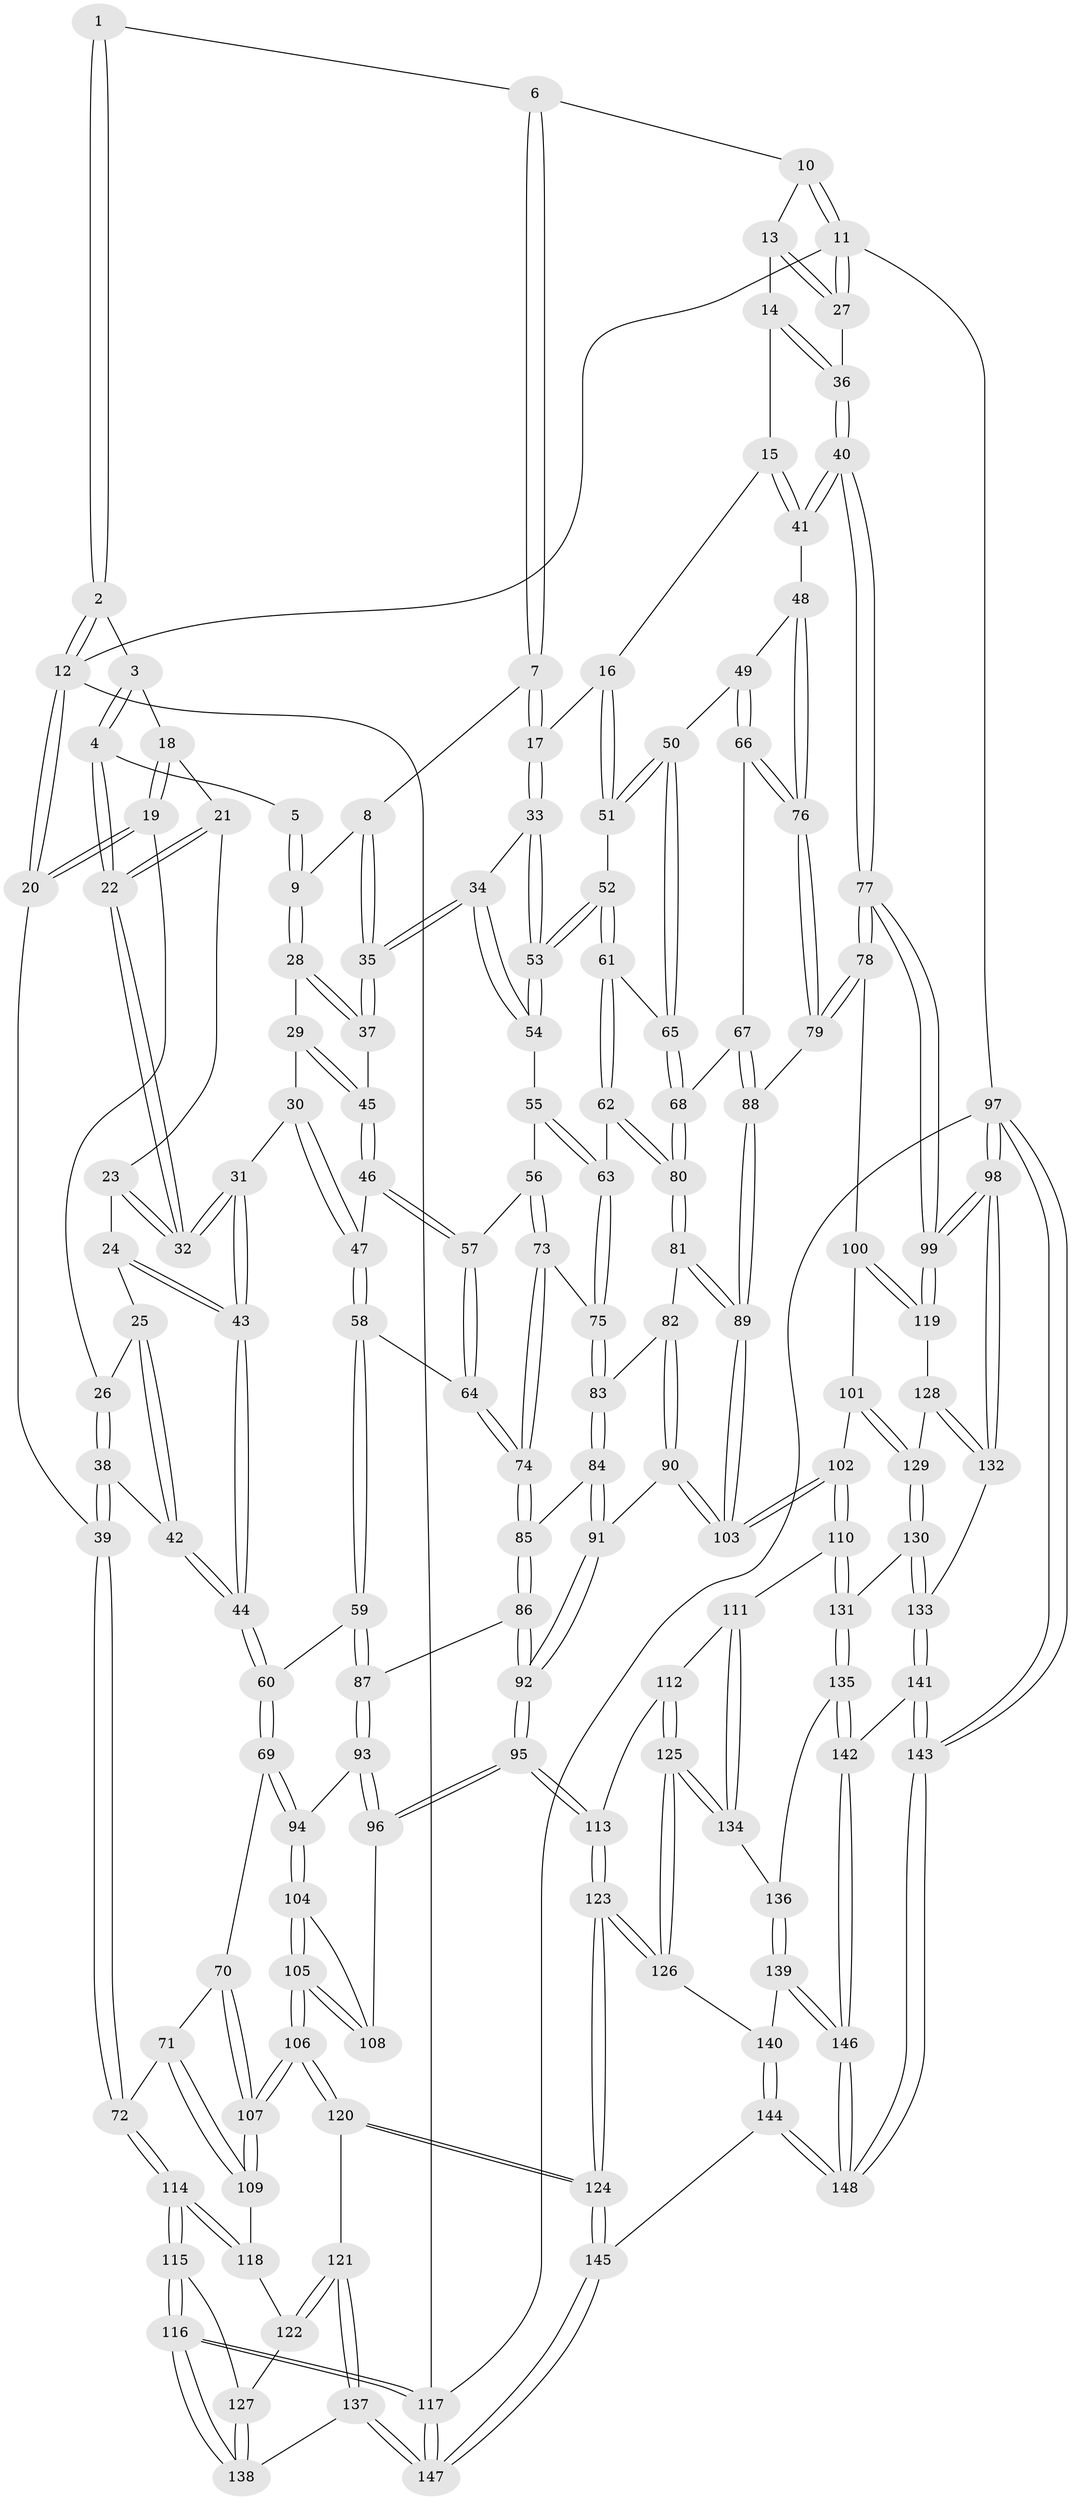 // Generated by graph-tools (version 1.1) at 2025/38/03/09/25 02:38:34]
// undirected, 148 vertices, 367 edges
graph export_dot {
graph [start="1"]
  node [color=gray90,style=filled];
  1 [pos="+0.41507746467133033+0"];
  2 [pos="+0+0"];
  3 [pos="+0.10189570998855417+0"];
  4 [pos="+0.31462795067238863+0.12197201028526444"];
  5 [pos="+0.40701373820527664+0.017787920323376612"];
  6 [pos="+0.7205625132636284+0"];
  7 [pos="+0.6875093099273459+0"];
  8 [pos="+0.5557534862342663+0.12212123148753908"];
  9 [pos="+0.4712857952095861+0.14749109423577325"];
  10 [pos="+0.7822686370079865+0"];
  11 [pos="+1+0"];
  12 [pos="+0+0"];
  13 [pos="+0.8955771027174955+0.08274103101196686"];
  14 [pos="+0.8884302379435792+0.1532595347421162"];
  15 [pos="+0.8717630179044777+0.18805611249354723"];
  16 [pos="+0.7853852004292754+0.2253096258442127"];
  17 [pos="+0.7209926755567218+0.2096079987423015"];
  18 [pos="+0.1672423908525382+0.08550965511608213"];
  19 [pos="+0.12257358151998593+0.20590736779979346"];
  20 [pos="+0+0.2851582686985953"];
  21 [pos="+0.2023986307457005+0.12072830459843001"];
  22 [pos="+0.3102063648859879+0.13748111245022207"];
  23 [pos="+0.20884474708146397+0.15656591234890352"];
  24 [pos="+0.18875048579071557+0.226547646063858"];
  25 [pos="+0.1852450016560504+0.22665625252996166"];
  26 [pos="+0.1520449849292018+0.2184165254805253"];
  27 [pos="+1+0.1777205224490038"];
  28 [pos="+0.466468912838657+0.16137358694184342"];
  29 [pos="+0.4354784612302391+0.20391632589706316"];
  30 [pos="+0.4215423269084686+0.22045865244242704"];
  31 [pos="+0.32921354314252876+0.23137979676507364"];
  32 [pos="+0.32860819163605465+0.22964766277282617"];
  33 [pos="+0.703990942071232+0.22458456685643796"];
  34 [pos="+0.6267209809599031+0.2482494424816243"];
  35 [pos="+0.6243140512569569+0.24778034497961288"];
  36 [pos="+1+0.25997490730337547"];
  37 [pos="+0.5926776566385805+0.2548656062190602"];
  38 [pos="+0.13358940993582416+0.3441851597563407"];
  39 [pos="+0+0.3694023553448963"];
  40 [pos="+1+0.33567398789869357"];
  41 [pos="+0.9677448610650985+0.3038394141770371"];
  42 [pos="+0.14227983585874052+0.3443841298479768"];
  43 [pos="+0.2948534587641865+0.27759463270073353"];
  44 [pos="+0.279816179305709+0.3765955570788346"];
  45 [pos="+0.5761588289580651+0.2656973723859205"];
  46 [pos="+0.5089767990166143+0.32003934176319476"];
  47 [pos="+0.45665523887322307+0.2774065787818186"];
  48 [pos="+0.8762588748190501+0.35145607740608287"];
  49 [pos="+0.8418206956306867+0.34324131560107607"];
  50 [pos="+0.8400208215635242+0.34224606344119535"];
  51 [pos="+0.8285290141503784+0.3309672670298467"];
  52 [pos="+0.7195750356743948+0.35859217861933157"];
  53 [pos="+0.7178503893824499+0.3522912523543749"];
  54 [pos="+0.6261318404782364+0.32649506218503493"];
  55 [pos="+0.6231320122575759+0.3410598638513516"];
  56 [pos="+0.5180817293053946+0.3548877245940156"];
  57 [pos="+0.5104024864722486+0.3372357383370615"];
  58 [pos="+0.3759954033595623+0.38972000901122805"];
  59 [pos="+0.31271687031586426+0.40571251399394564"];
  60 [pos="+0.2911826852398355+0.40488314644440565"];
  61 [pos="+0.7190250935949122+0.36081784847621784"];
  62 [pos="+0.6712746018376969+0.40472349675377367"];
  63 [pos="+0.636312500763122+0.4022165710327593"];
  64 [pos="+0.3798690093330499+0.38985565140616174"];
  65 [pos="+0.7637299728352817+0.4073385447992318"];
  66 [pos="+0.812223841236471+0.42419332220586103"];
  67 [pos="+0.7800556416405843+0.4449363759348742"];
  68 [pos="+0.770814553386733+0.4450244491113095"];
  69 [pos="+0.25851826886221246+0.4993352784251192"];
  70 [pos="+0.25116140397710424+0.5026626807787671"];
  71 [pos="+0.1916349830040752+0.5258435996348144"];
  72 [pos="+0+0.4102674064079826"];
  73 [pos="+0.52394300897973+0.39033107311807913"];
  74 [pos="+0.5052968067119636+0.43568637258166454"];
  75 [pos="+0.6309957516219747+0.405949051752249"];
  76 [pos="+0.8922082754000366+0.45131327097814017"];
  77 [pos="+1+0.432402203835057"];
  78 [pos="+0.9282581251175704+0.5197671756884159"];
  79 [pos="+0.9131022580885368+0.5023505054784965"];
  80 [pos="+0.7254398733199191+0.49051692501610855"];
  81 [pos="+0.7190457246780052+0.5273219948232404"];
  82 [pos="+0.6365424007426592+0.4978631384676193"];
  83 [pos="+0.6085310061275087+0.4721831012583851"];
  84 [pos="+0.5594085529746833+0.4867565412919664"];
  85 [pos="+0.5058376162153372+0.4457224704330697"];
  86 [pos="+0.4591076456280596+0.4954461154549486"];
  87 [pos="+0.4538593945137336+0.4979994036157452"];
  88 [pos="+0.8410565324192637+0.48342034180280224"];
  89 [pos="+0.7205372441870515+0.5322366874937049"];
  90 [pos="+0.5833505969033512+0.5794232050309127"];
  91 [pos="+0.5555378971381342+0.5741050218953618"];
  92 [pos="+0.5489656257205898+0.5775993742771227"];
  93 [pos="+0.41928504960117635+0.566691499377155"];
  94 [pos="+0.27301248418889973+0.5153332005525709"];
  95 [pos="+0.47478576369568887+0.6525789033456149"];
  96 [pos="+0.4526068495199129+0.6441569579968093"];
  97 [pos="+1+1"];
  98 [pos="+1+0.8614827022235896"];
  99 [pos="+1+0.7270362106230116"];
  100 [pos="+0.888957058593021+0.5896425895129637"];
  101 [pos="+0.8041013090911864+0.6503234651785256"];
  102 [pos="+0.7411017132545021+0.6572250762134249"];
  103 [pos="+0.7403054573413113+0.6558286221970459"];
  104 [pos="+0.2768393720270955+0.5280704563199544"];
  105 [pos="+0.2990597067639935+0.7376049451284887"];
  106 [pos="+0.2688352223185811+0.7862868035424536"];
  107 [pos="+0.2334376699032962+0.7322772300459146"];
  108 [pos="+0.386811260635865+0.6698469055554759"];
  109 [pos="+0.15539165456962767+0.6301667120410237"];
  110 [pos="+0.7344713503668141+0.669061411239565"];
  111 [pos="+0.6785396132692516+0.7256109202560207"];
  112 [pos="+0.5050319802594065+0.690670940743423"];
  113 [pos="+0.49496612270638074+0.6870483943640857"];
  114 [pos="+0+0.5573637369376837"];
  115 [pos="+0+0.6894371438711526"];
  116 [pos="+0+0.9481849343930393"];
  117 [pos="+0+1"];
  118 [pos="+0.142143286544968+0.635327934147855"];
  119 [pos="+1+0.7236083530556507"];
  120 [pos="+0.2641031614690784+0.8281467691153737"];
  121 [pos="+0.2202976227006557+0.8539934041605032"];
  122 [pos="+0.07371864133216047+0.72263676849976"];
  123 [pos="+0.43500498183271+0.8696757859163121"];
  124 [pos="+0.4026483605454976+0.8837567153076661"];
  125 [pos="+0.5783328731179103+0.8481691358801309"];
  126 [pos="+0.5429844117991363+0.8772973217374659"];
  127 [pos="+0+0.712033631681128"];
  128 [pos="+1+0.7284696171497491"];
  129 [pos="+0.9157680680455768+0.7662551412599918"];
  130 [pos="+0.9003413897448442+0.8348855316820452"];
  131 [pos="+0.8235312066013346+0.8484379668016179"];
  132 [pos="+0.9533016382321073+0.8757162763750509"];
  133 [pos="+0.933109506500151+0.8801919938367289"];
  134 [pos="+0.6576202899593665+0.8010165302476023"];
  135 [pos="+0.7677668444232348+0.9171827798838293"];
  136 [pos="+0.6638925955501901+0.8102419377733707"];
  137 [pos="+0.19794344251895007+0.8803320610330386"];
  138 [pos="+0.14940160006699904+0.8757833691396316"];
  139 [pos="+0.652288227080114+0.9784123593883092"];
  140 [pos="+0.5440888908884285+0.8793386033551959"];
  141 [pos="+0.9279335095607593+0.9198907051837103"];
  142 [pos="+0.7720265566179418+0.9957828781745952"];
  143 [pos="+1+1"];
  144 [pos="+0.5614783708995956+1"];
  145 [pos="+0.4358892906845768+1"];
  146 [pos="+0.7359121887800905+1"];
  147 [pos="+0.09729140543143376+1"];
  148 [pos="+0.7313121205357312+1"];
  1 -- 2;
  1 -- 2;
  1 -- 6;
  2 -- 3;
  2 -- 12;
  2 -- 12;
  3 -- 4;
  3 -- 4;
  3 -- 18;
  4 -- 5;
  4 -- 22;
  4 -- 22;
  5 -- 9;
  5 -- 9;
  6 -- 7;
  6 -- 7;
  6 -- 10;
  7 -- 8;
  7 -- 17;
  7 -- 17;
  8 -- 9;
  8 -- 35;
  8 -- 35;
  9 -- 28;
  9 -- 28;
  10 -- 11;
  10 -- 11;
  10 -- 13;
  11 -- 12;
  11 -- 27;
  11 -- 27;
  11 -- 97;
  12 -- 20;
  12 -- 20;
  12 -- 117;
  13 -- 14;
  13 -- 27;
  13 -- 27;
  14 -- 15;
  14 -- 36;
  14 -- 36;
  15 -- 16;
  15 -- 41;
  15 -- 41;
  16 -- 17;
  16 -- 51;
  16 -- 51;
  17 -- 33;
  17 -- 33;
  18 -- 19;
  18 -- 19;
  18 -- 21;
  19 -- 20;
  19 -- 20;
  19 -- 26;
  20 -- 39;
  21 -- 22;
  21 -- 22;
  21 -- 23;
  22 -- 32;
  22 -- 32;
  23 -- 24;
  23 -- 32;
  23 -- 32;
  24 -- 25;
  24 -- 43;
  24 -- 43;
  25 -- 26;
  25 -- 42;
  25 -- 42;
  26 -- 38;
  26 -- 38;
  27 -- 36;
  28 -- 29;
  28 -- 37;
  28 -- 37;
  29 -- 30;
  29 -- 45;
  29 -- 45;
  30 -- 31;
  30 -- 47;
  30 -- 47;
  31 -- 32;
  31 -- 32;
  31 -- 43;
  31 -- 43;
  33 -- 34;
  33 -- 53;
  33 -- 53;
  34 -- 35;
  34 -- 35;
  34 -- 54;
  34 -- 54;
  35 -- 37;
  35 -- 37;
  36 -- 40;
  36 -- 40;
  37 -- 45;
  38 -- 39;
  38 -- 39;
  38 -- 42;
  39 -- 72;
  39 -- 72;
  40 -- 41;
  40 -- 41;
  40 -- 77;
  40 -- 77;
  41 -- 48;
  42 -- 44;
  42 -- 44;
  43 -- 44;
  43 -- 44;
  44 -- 60;
  44 -- 60;
  45 -- 46;
  45 -- 46;
  46 -- 47;
  46 -- 57;
  46 -- 57;
  47 -- 58;
  47 -- 58;
  48 -- 49;
  48 -- 76;
  48 -- 76;
  49 -- 50;
  49 -- 66;
  49 -- 66;
  50 -- 51;
  50 -- 51;
  50 -- 65;
  50 -- 65;
  51 -- 52;
  52 -- 53;
  52 -- 53;
  52 -- 61;
  52 -- 61;
  53 -- 54;
  53 -- 54;
  54 -- 55;
  55 -- 56;
  55 -- 63;
  55 -- 63;
  56 -- 57;
  56 -- 73;
  56 -- 73;
  57 -- 64;
  57 -- 64;
  58 -- 59;
  58 -- 59;
  58 -- 64;
  59 -- 60;
  59 -- 87;
  59 -- 87;
  60 -- 69;
  60 -- 69;
  61 -- 62;
  61 -- 62;
  61 -- 65;
  62 -- 63;
  62 -- 80;
  62 -- 80;
  63 -- 75;
  63 -- 75;
  64 -- 74;
  64 -- 74;
  65 -- 68;
  65 -- 68;
  66 -- 67;
  66 -- 76;
  66 -- 76;
  67 -- 68;
  67 -- 88;
  67 -- 88;
  68 -- 80;
  68 -- 80;
  69 -- 70;
  69 -- 94;
  69 -- 94;
  70 -- 71;
  70 -- 107;
  70 -- 107;
  71 -- 72;
  71 -- 109;
  71 -- 109;
  72 -- 114;
  72 -- 114;
  73 -- 74;
  73 -- 74;
  73 -- 75;
  74 -- 85;
  74 -- 85;
  75 -- 83;
  75 -- 83;
  76 -- 79;
  76 -- 79;
  77 -- 78;
  77 -- 78;
  77 -- 99;
  77 -- 99;
  78 -- 79;
  78 -- 79;
  78 -- 100;
  79 -- 88;
  80 -- 81;
  80 -- 81;
  81 -- 82;
  81 -- 89;
  81 -- 89;
  82 -- 83;
  82 -- 90;
  82 -- 90;
  83 -- 84;
  83 -- 84;
  84 -- 85;
  84 -- 91;
  84 -- 91;
  85 -- 86;
  85 -- 86;
  86 -- 87;
  86 -- 92;
  86 -- 92;
  87 -- 93;
  87 -- 93;
  88 -- 89;
  88 -- 89;
  89 -- 103;
  89 -- 103;
  90 -- 91;
  90 -- 103;
  90 -- 103;
  91 -- 92;
  91 -- 92;
  92 -- 95;
  92 -- 95;
  93 -- 94;
  93 -- 96;
  93 -- 96;
  94 -- 104;
  94 -- 104;
  95 -- 96;
  95 -- 96;
  95 -- 113;
  95 -- 113;
  96 -- 108;
  97 -- 98;
  97 -- 98;
  97 -- 143;
  97 -- 143;
  97 -- 117;
  98 -- 99;
  98 -- 99;
  98 -- 132;
  98 -- 132;
  99 -- 119;
  99 -- 119;
  100 -- 101;
  100 -- 119;
  100 -- 119;
  101 -- 102;
  101 -- 129;
  101 -- 129;
  102 -- 103;
  102 -- 103;
  102 -- 110;
  102 -- 110;
  104 -- 105;
  104 -- 105;
  104 -- 108;
  105 -- 106;
  105 -- 106;
  105 -- 108;
  105 -- 108;
  106 -- 107;
  106 -- 107;
  106 -- 120;
  106 -- 120;
  107 -- 109;
  107 -- 109;
  109 -- 118;
  110 -- 111;
  110 -- 131;
  110 -- 131;
  111 -- 112;
  111 -- 134;
  111 -- 134;
  112 -- 113;
  112 -- 125;
  112 -- 125;
  113 -- 123;
  113 -- 123;
  114 -- 115;
  114 -- 115;
  114 -- 118;
  114 -- 118;
  115 -- 116;
  115 -- 116;
  115 -- 127;
  116 -- 117;
  116 -- 117;
  116 -- 138;
  116 -- 138;
  117 -- 147;
  117 -- 147;
  118 -- 122;
  119 -- 128;
  120 -- 121;
  120 -- 124;
  120 -- 124;
  121 -- 122;
  121 -- 122;
  121 -- 137;
  121 -- 137;
  122 -- 127;
  123 -- 124;
  123 -- 124;
  123 -- 126;
  123 -- 126;
  124 -- 145;
  124 -- 145;
  125 -- 126;
  125 -- 126;
  125 -- 134;
  125 -- 134;
  126 -- 140;
  127 -- 138;
  127 -- 138;
  128 -- 129;
  128 -- 132;
  128 -- 132;
  129 -- 130;
  129 -- 130;
  130 -- 131;
  130 -- 133;
  130 -- 133;
  131 -- 135;
  131 -- 135;
  132 -- 133;
  133 -- 141;
  133 -- 141;
  134 -- 136;
  135 -- 136;
  135 -- 142;
  135 -- 142;
  136 -- 139;
  136 -- 139;
  137 -- 138;
  137 -- 147;
  137 -- 147;
  139 -- 140;
  139 -- 146;
  139 -- 146;
  140 -- 144;
  140 -- 144;
  141 -- 142;
  141 -- 143;
  141 -- 143;
  142 -- 146;
  142 -- 146;
  143 -- 148;
  143 -- 148;
  144 -- 145;
  144 -- 148;
  144 -- 148;
  145 -- 147;
  145 -- 147;
  146 -- 148;
  146 -- 148;
}
